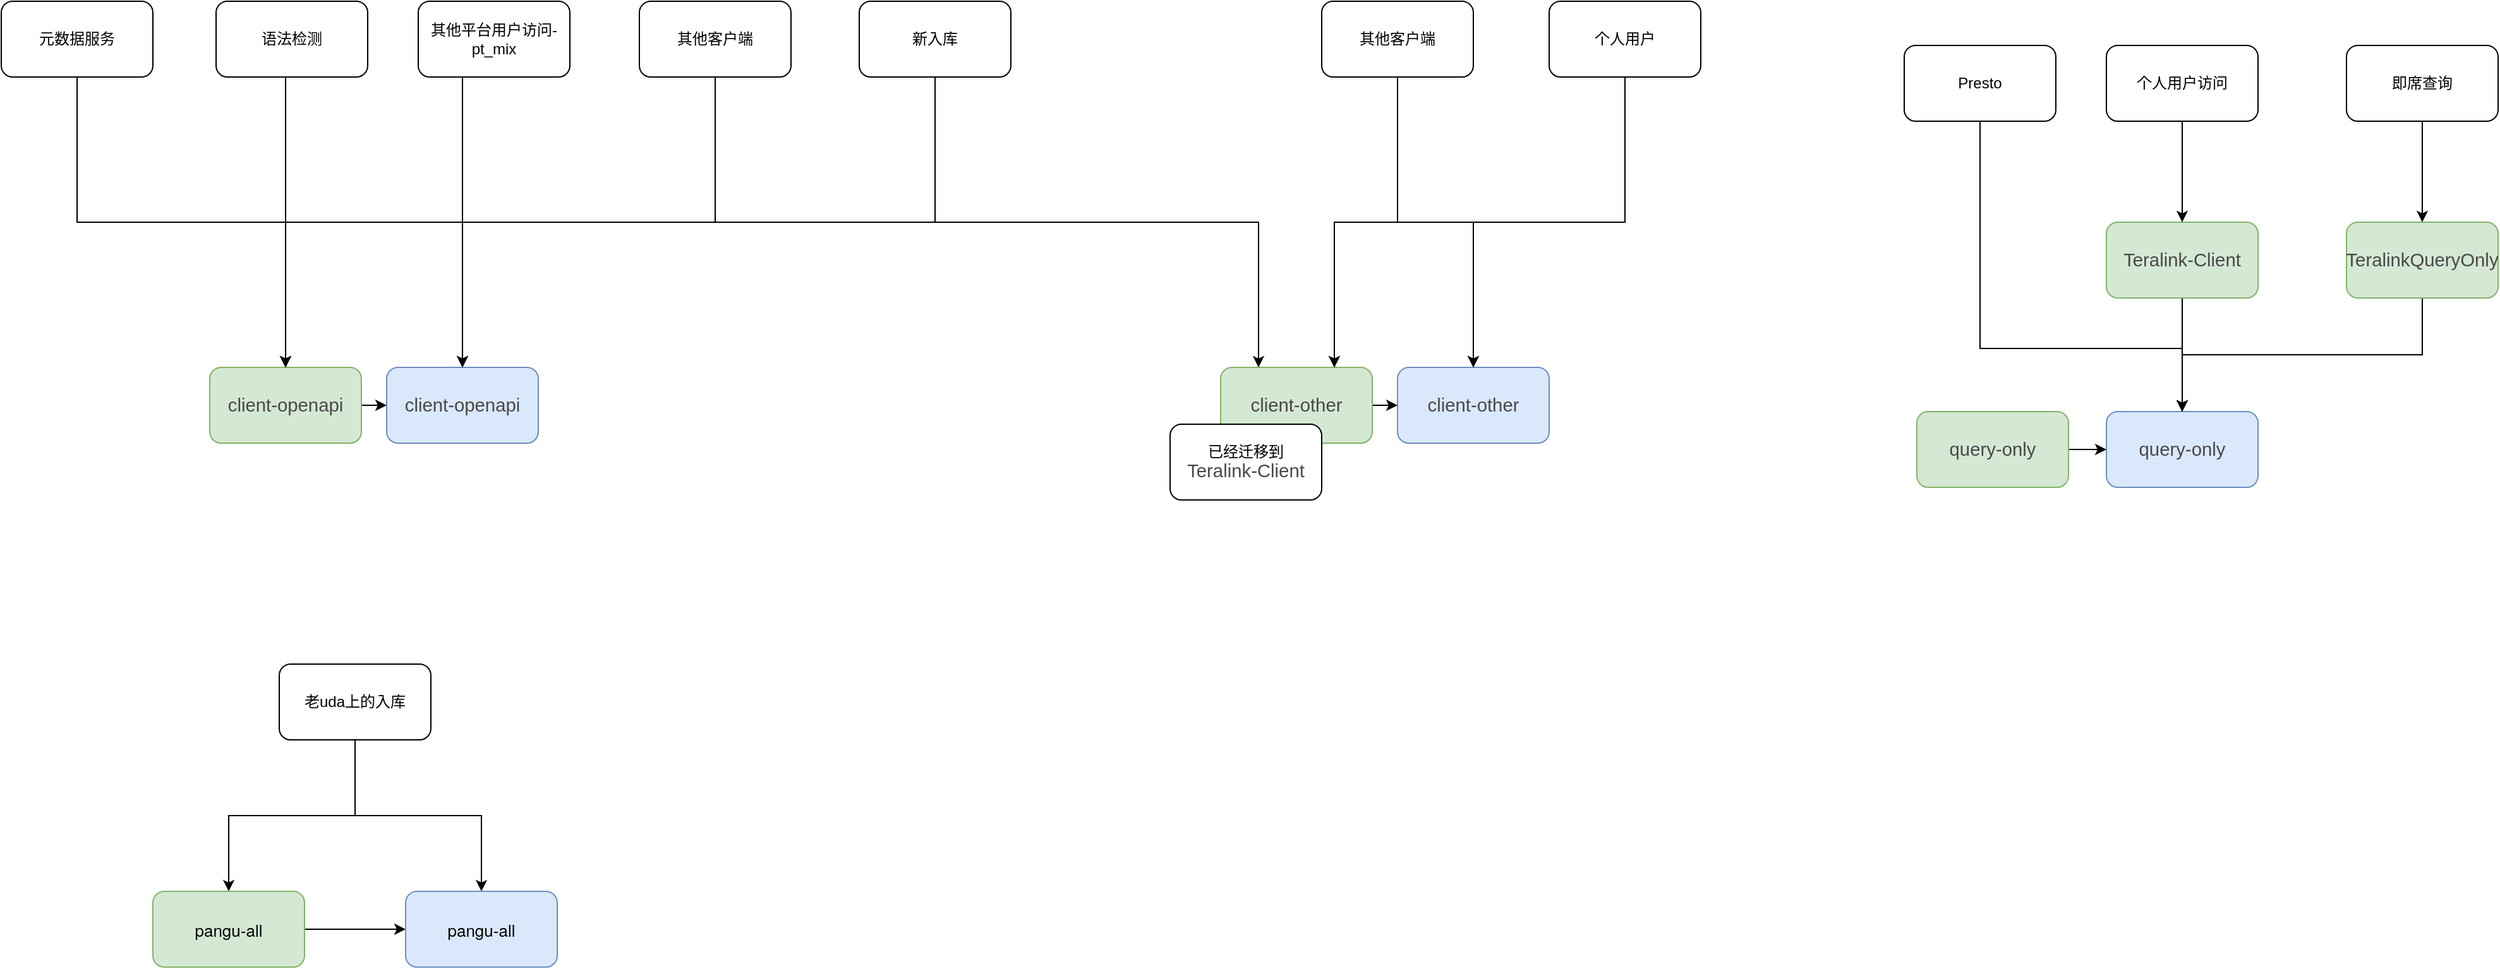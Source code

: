 <mxfile version="26.1.3">
  <diagram name="第 1 页" id="RIrgb-9weH6ln5AiGYGI">
    <mxGraphModel dx="2261" dy="786" grid="1" gridSize="10" guides="1" tooltips="1" connect="1" arrows="1" fold="1" page="1" pageScale="1" pageWidth="827" pageHeight="1169" math="0" shadow="0">
      <root>
        <mxCell id="0" />
        <mxCell id="1" parent="0" />
        <mxCell id="xrPU2MdsnwFTcZi8wqbZ-2" value="&lt;span data-copy-origin=&quot;https://shimo.zuoyebang.cc&quot; data-docs-delta=&quot;[[20,&amp;quot;client-openapi&amp;quot;,&amp;quot;inline-dir:\&amp;quot;ltr\&amp;quot;&amp;quot;]]&quot;&gt;&lt;p style=&quot;line-height: 100%;margin-bottom: 0pt;margin-top: 0pt;text-align: left;font-size: 11pt;color: #494949;&quot; class=&quot;ql-align-left ql-direction-ltr&quot; align=&quot;left&quot;&gt;&lt;span class=&quot;ql-author-10000003088&quot;&gt;client&lt;/span&gt;&lt;span class=&quot;ql-author-10000000992&quot;&gt;-openapi&lt;/span&gt;&lt;/p&gt;&lt;/span&gt;" style="rounded=1;whiteSpace=wrap;html=1;fillColor=#dae8fc;strokeColor=#6c8ebf;" parent="1" vertex="1">
          <mxGeometry x="40" y="605" width="120" height="60" as="geometry" />
        </mxCell>
        <mxCell id="xrPU2MdsnwFTcZi8wqbZ-3" value="&lt;span data-copy-origin=&quot;https://shimo.zuoyebang.cc&quot; data-docs-delta=&quot;[[20,&amp;quot;client-other&amp;quot;,&amp;quot;inline-dir:\&amp;quot;ltr\&amp;quot;&amp;quot;]]&quot;&gt;&lt;p style=&quot;line-height: 100%;margin-bottom: 0pt;margin-top: 0pt;font-size: 11pt;color: #494949;&quot; class=&quot;ql-direction-ltr&quot;&gt;&lt;span class=&quot;ql-author-10000000992&quot;&gt;client-other&lt;/span&gt;&lt;/p&gt;&lt;/span&gt;" style="rounded=1;whiteSpace=wrap;html=1;fillColor=#dae8fc;strokeColor=#6c8ebf;" parent="1" vertex="1">
          <mxGeometry x="840" y="605" width="120" height="60" as="geometry" />
        </mxCell>
        <mxCell id="xrPU2MdsnwFTcZi8wqbZ-5" value="&lt;span data-copy-origin=&quot;https://shimo.zuoyebang.cc&quot; data-docs-delta=&quot;[[20,&amp;quot;query-only&amp;quot;]]&quot;&gt;&lt;p style=&quot;line-height: 100%;margin-bottom: 0pt;margin-top: 0pt;text-align: left;font-size: 11pt;color: #494949;&quot; class=&quot;ql-align-left&quot; align=&quot;left&quot;&gt;&lt;span class=&quot;ql-author-10000003088&quot;&gt;query-only&lt;/span&gt;&lt;/p&gt;&lt;/span&gt;" style="rounded=1;whiteSpace=wrap;html=1;fillColor=#dae8fc;strokeColor=#6c8ebf;" parent="1" vertex="1">
          <mxGeometry x="1401" y="640" width="120" height="60" as="geometry" />
        </mxCell>
        <mxCell id="xrPU2MdsnwFTcZi8wqbZ-25" style="edgeStyle=orthogonalEdgeStyle;rounded=0;orthogonalLoop=1;jettySize=auto;html=1;exitX=1;exitY=0.5;exitDx=0;exitDy=0;entryX=0;entryY=0.5;entryDx=0;entryDy=0;" parent="1" source="xrPU2MdsnwFTcZi8wqbZ-6" target="xrPU2MdsnwFTcZi8wqbZ-2" edge="1">
          <mxGeometry relative="1" as="geometry" />
        </mxCell>
        <mxCell id="xrPU2MdsnwFTcZi8wqbZ-6" value="&lt;span data-copy-origin=&quot;https://shimo.zuoyebang.cc&quot; data-docs-delta=&quot;[[20,&amp;quot;client-openapi&amp;quot;,&amp;quot;inline-dir:\&amp;quot;ltr\&amp;quot;&amp;quot;]]&quot;&gt;&lt;p style=&quot;line-height: 100%;margin-bottom: 0pt;margin-top: 0pt;text-align: left;font-size: 11pt;color: #494949;&quot; class=&quot;ql-align-left ql-direction-ltr&quot; align=&quot;left&quot;&gt;&lt;span class=&quot;ql-author-10000003088&quot;&gt;client&lt;/span&gt;&lt;span class=&quot;ql-author-10000000992&quot;&gt;-openapi&lt;/span&gt;&lt;/p&gt;&lt;/span&gt;" style="rounded=1;whiteSpace=wrap;html=1;fillColor=#d5e8d4;strokeColor=#82b366;" parent="1" vertex="1">
          <mxGeometry x="-100" y="605" width="120" height="60" as="geometry" />
        </mxCell>
        <mxCell id="xrPU2MdsnwFTcZi8wqbZ-24" style="edgeStyle=orthogonalEdgeStyle;rounded=0;orthogonalLoop=1;jettySize=auto;html=1;exitX=1;exitY=0.5;exitDx=0;exitDy=0;entryX=0;entryY=0.5;entryDx=0;entryDy=0;" parent="1" source="xrPU2MdsnwFTcZi8wqbZ-7" target="xrPU2MdsnwFTcZi8wqbZ-3" edge="1">
          <mxGeometry relative="1" as="geometry" />
        </mxCell>
        <mxCell id="xrPU2MdsnwFTcZi8wqbZ-7" value="&lt;span data-copy-origin=&quot;https://shimo.zuoyebang.cc&quot; data-docs-delta=&quot;[[20,&amp;quot;client-other&amp;quot;,&amp;quot;inline-dir:\&amp;quot;ltr\&amp;quot;&amp;quot;]]&quot;&gt;&lt;p style=&quot;line-height: 100%;margin-bottom: 0pt;margin-top: 0pt;font-size: 11pt;color: #494949;&quot; class=&quot;ql-direction-ltr&quot;&gt;&lt;span class=&quot;ql-author-10000000992&quot;&gt;client-other&lt;/span&gt;&lt;/p&gt;&lt;/span&gt;" style="rounded=1;whiteSpace=wrap;html=1;fillColor=#d5e8d4;strokeColor=#82b366;" parent="1" vertex="1">
          <mxGeometry x="700" y="605" width="120" height="60" as="geometry" />
        </mxCell>
        <mxCell id="xrPU2MdsnwFTcZi8wqbZ-23" style="edgeStyle=orthogonalEdgeStyle;rounded=0;orthogonalLoop=1;jettySize=auto;html=1;exitX=1;exitY=0.5;exitDx=0;exitDy=0;entryX=0;entryY=0.5;entryDx=0;entryDy=0;" parent="1" source="xrPU2MdsnwFTcZi8wqbZ-8" target="xrPU2MdsnwFTcZi8wqbZ-5" edge="1">
          <mxGeometry relative="1" as="geometry" />
        </mxCell>
        <mxCell id="xrPU2MdsnwFTcZi8wqbZ-8" value="&lt;span data-copy-origin=&quot;https://shimo.zuoyebang.cc&quot; data-docs-delta=&quot;[[20,&amp;quot;query-only&amp;quot;]]&quot;&gt;&lt;p style=&quot;line-height: 100%;margin-bottom: 0pt;margin-top: 0pt;text-align: left;font-size: 11pt;color: #494949;&quot; class=&quot;ql-align-left&quot; align=&quot;left&quot;&gt;&lt;span class=&quot;ql-author-10000003088&quot;&gt;query-only&lt;/span&gt;&lt;/p&gt;&lt;/span&gt;" style="rounded=1;whiteSpace=wrap;html=1;fillColor=#d5e8d4;strokeColor=#82b366;" parent="1" vertex="1">
          <mxGeometry x="1251" y="640" width="120" height="60" as="geometry" />
        </mxCell>
        <mxCell id="xrPU2MdsnwFTcZi8wqbZ-16" style="edgeStyle=orthogonalEdgeStyle;rounded=0;orthogonalLoop=1;jettySize=auto;html=1;exitX=0.5;exitY=1;exitDx=0;exitDy=0;" parent="1" source="xrPU2MdsnwFTcZi8wqbZ-9" target="xrPU2MdsnwFTcZi8wqbZ-13" edge="1">
          <mxGeometry relative="1" as="geometry" />
        </mxCell>
        <mxCell id="xrPU2MdsnwFTcZi8wqbZ-9" value="即席查询" style="rounded=1;whiteSpace=wrap;html=1;" parent="1" vertex="1">
          <mxGeometry x="1591" y="350" width="120" height="60" as="geometry" />
        </mxCell>
        <mxCell id="xrPU2MdsnwFTcZi8wqbZ-17" style="edgeStyle=orthogonalEdgeStyle;rounded=0;orthogonalLoop=1;jettySize=auto;html=1;exitX=0.5;exitY=1;exitDx=0;exitDy=0;entryX=0.5;entryY=0;entryDx=0;entryDy=0;" parent="1" source="xrPU2MdsnwFTcZi8wqbZ-10" target="xrPU2MdsnwFTcZi8wqbZ-6" edge="1">
          <mxGeometry relative="1" as="geometry" />
        </mxCell>
        <mxCell id="xrPU2MdsnwFTcZi8wqbZ-10" value="元数据服务" style="rounded=1;whiteSpace=wrap;html=1;" parent="1" vertex="1">
          <mxGeometry x="-265" y="315" width="120" height="60" as="geometry" />
        </mxCell>
        <mxCell id="xrPU2MdsnwFTcZi8wqbZ-18" style="edgeStyle=orthogonalEdgeStyle;rounded=0;orthogonalLoop=1;jettySize=auto;html=1;exitX=0.5;exitY=1;exitDx=0;exitDy=0;entryX=0.5;entryY=0;entryDx=0;entryDy=0;" parent="1" source="xrPU2MdsnwFTcZi8wqbZ-11" target="xrPU2MdsnwFTcZi8wqbZ-6" edge="1">
          <mxGeometry relative="1" as="geometry">
            <Array as="points">
              <mxPoint x="-40" y="375" />
            </Array>
          </mxGeometry>
        </mxCell>
        <mxCell id="xrPU2MdsnwFTcZi8wqbZ-11" value="语法检测" style="rounded=1;whiteSpace=wrap;html=1;" parent="1" vertex="1">
          <mxGeometry x="-95" y="315" width="120" height="60" as="geometry" />
        </mxCell>
        <mxCell id="xrPU2MdsnwFTcZi8wqbZ-14" style="edgeStyle=orthogonalEdgeStyle;rounded=0;orthogonalLoop=1;jettySize=auto;html=1;exitX=0.5;exitY=1;exitDx=0;exitDy=0;entryX=0.5;entryY=0;entryDx=0;entryDy=0;" parent="1" source="xrPU2MdsnwFTcZi8wqbZ-12" target="xrPU2MdsnwFTcZi8wqbZ-5" edge="1">
          <mxGeometry relative="1" as="geometry" />
        </mxCell>
        <mxCell id="xrPU2MdsnwFTcZi8wqbZ-12" value="&lt;span data-copy-origin=&quot;https://shimo.zuoyebang.cc&quot; data-docs-delta=&quot;[[20,&amp;quot;query-only&amp;quot;]]&quot;&gt;&lt;p style=&quot;line-height: 100%; margin-bottom: 0pt; margin-top: 0pt; text-align: left; font-size: 11pt; color: rgb(73, 73, 73);&quot; class=&quot;ql-align-left&quot; align=&quot;left&quot;&gt;Teralink-Client&lt;/p&gt;&lt;/span&gt;" style="rounded=1;whiteSpace=wrap;html=1;fillColor=#d5e8d4;strokeColor=#82b366;" parent="1" vertex="1">
          <mxGeometry x="1401" y="490" width="120" height="60" as="geometry" />
        </mxCell>
        <mxCell id="xrPU2MdsnwFTcZi8wqbZ-35" style="edgeStyle=orthogonalEdgeStyle;rounded=0;orthogonalLoop=1;jettySize=auto;html=1;exitX=0.5;exitY=1;exitDx=0;exitDy=0;entryX=0.5;entryY=0;entryDx=0;entryDy=0;" parent="1" source="xrPU2MdsnwFTcZi8wqbZ-13" target="xrPU2MdsnwFTcZi8wqbZ-5" edge="1">
          <mxGeometry relative="1" as="geometry" />
        </mxCell>
        <mxCell id="xrPU2MdsnwFTcZi8wqbZ-13" value="&lt;span data-copy-origin=&quot;https://shimo.zuoyebang.cc&quot; data-docs-delta=&quot;[[20,&amp;quot;query-only&amp;quot;]]&quot;&gt;&lt;p style=&quot;line-height: 100%; margin-bottom: 0pt; margin-top: 0pt; text-align: left; font-size: 11pt; color: rgb(73, 73, 73);&quot; class=&quot;ql-align-left&quot; align=&quot;left&quot;&gt;TeralinkQueryOnly&lt;/p&gt;&lt;/span&gt;" style="rounded=1;whiteSpace=wrap;html=1;fillColor=#d5e8d4;strokeColor=#82b366;" parent="1" vertex="1">
          <mxGeometry x="1591" y="490" width="120" height="60" as="geometry" />
        </mxCell>
        <mxCell id="xrPU2MdsnwFTcZi8wqbZ-20" style="edgeStyle=orthogonalEdgeStyle;rounded=0;orthogonalLoop=1;jettySize=auto;html=1;exitX=0.5;exitY=1;exitDx=0;exitDy=0;" parent="1" source="xrPU2MdsnwFTcZi8wqbZ-19" edge="1">
          <mxGeometry relative="1" as="geometry">
            <mxPoint x="-40" y="605" as="targetPoint" />
            <Array as="points">
              <mxPoint x="100" y="375" />
              <mxPoint x="100" y="490" />
              <mxPoint x="-40" y="490" />
            </Array>
          </mxGeometry>
        </mxCell>
        <mxCell id="xrPU2MdsnwFTcZi8wqbZ-19" value="其他平台用户访问-pt_mix" style="rounded=1;whiteSpace=wrap;html=1;" parent="1" vertex="1">
          <mxGeometry x="65" y="315" width="120" height="60" as="geometry" />
        </mxCell>
        <mxCell id="xrPU2MdsnwFTcZi8wqbZ-22" style="edgeStyle=orthogonalEdgeStyle;rounded=0;orthogonalLoop=1;jettySize=auto;html=1;exitX=0.5;exitY=1;exitDx=0;exitDy=0;entryX=0.5;entryY=0;entryDx=0;entryDy=0;" parent="1" source="xrPU2MdsnwFTcZi8wqbZ-21" target="xrPU2MdsnwFTcZi8wqbZ-12" edge="1">
          <mxGeometry relative="1" as="geometry" />
        </mxCell>
        <mxCell id="xrPU2MdsnwFTcZi8wqbZ-21" value="个人用户访问" style="rounded=1;whiteSpace=wrap;html=1;" parent="1" vertex="1">
          <mxGeometry x="1401" y="350" width="120" height="60" as="geometry" />
        </mxCell>
        <mxCell id="xrPU2MdsnwFTcZi8wqbZ-36" style="edgeStyle=orthogonalEdgeStyle;rounded=0;orthogonalLoop=1;jettySize=auto;html=1;exitX=0.5;exitY=1;exitDx=0;exitDy=0;" parent="1" source="xrPU2MdsnwFTcZi8wqbZ-31" target="xrPU2MdsnwFTcZi8wqbZ-5" edge="1">
          <mxGeometry relative="1" as="geometry">
            <Array as="points">
              <mxPoint x="1301" y="590" />
              <mxPoint x="1461" y="590" />
            </Array>
          </mxGeometry>
        </mxCell>
        <mxCell id="xrPU2MdsnwFTcZi8wqbZ-31" value="Presto" style="rounded=1;whiteSpace=wrap;html=1;" parent="1" vertex="1">
          <mxGeometry x="1241" y="350" width="120" height="60" as="geometry" />
        </mxCell>
        <mxCell id="4RsCh8lbGMEQGSuMLzmM-11" style="edgeStyle=orthogonalEdgeStyle;rounded=0;orthogonalLoop=1;jettySize=auto;html=1;exitX=0.5;exitY=1;exitDx=0;exitDy=0;entryX=0.75;entryY=0;entryDx=0;entryDy=0;" edge="1" parent="1" source="xrPU2MdsnwFTcZi8wqbZ-37" target="xrPU2MdsnwFTcZi8wqbZ-7">
          <mxGeometry relative="1" as="geometry" />
        </mxCell>
        <mxCell id="4RsCh8lbGMEQGSuMLzmM-12" style="edgeStyle=orthogonalEdgeStyle;rounded=0;orthogonalLoop=1;jettySize=auto;html=1;exitX=0.5;exitY=1;exitDx=0;exitDy=0;entryX=0.5;entryY=0;entryDx=0;entryDy=0;" edge="1" parent="1" source="xrPU2MdsnwFTcZi8wqbZ-37" target="xrPU2MdsnwFTcZi8wqbZ-3">
          <mxGeometry relative="1" as="geometry" />
        </mxCell>
        <mxCell id="xrPU2MdsnwFTcZi8wqbZ-37" value="其他客户端" style="rounded=1;whiteSpace=wrap;html=1;" parent="1" vertex="1">
          <mxGeometry x="780" y="315" width="120" height="60" as="geometry" />
        </mxCell>
        <mxCell id="xrPU2MdsnwFTcZi8wqbZ-39" value="已经迁移到&lt;br&gt;&lt;span style=&quot;color: rgb(73, 73, 73); font-size: 14.667px; text-align: left;&quot;&gt;Teralink-Client&lt;/span&gt;" style="rounded=1;whiteSpace=wrap;html=1;" parent="1" vertex="1">
          <mxGeometry x="660" y="650" width="120" height="60" as="geometry" />
        </mxCell>
        <mxCell id="xrPU2MdsnwFTcZi8wqbZ-42" style="edgeStyle=orthogonalEdgeStyle;rounded=0;orthogonalLoop=1;jettySize=auto;html=1;exitX=0.5;exitY=1;exitDx=0;exitDy=0;entryX=0.5;entryY=0;entryDx=0;entryDy=0;" parent="1" source="xrPU2MdsnwFTcZi8wqbZ-41" target="xrPU2MdsnwFTcZi8wqbZ-2" edge="1">
          <mxGeometry relative="1" as="geometry">
            <Array as="points">
              <mxPoint x="300" y="490" />
              <mxPoint x="100" y="490" />
            </Array>
          </mxGeometry>
        </mxCell>
        <mxCell id="xrPU2MdsnwFTcZi8wqbZ-41" value="其他客户端" style="rounded=1;whiteSpace=wrap;html=1;" parent="1" vertex="1">
          <mxGeometry x="240" y="315" width="120" height="60" as="geometry" />
        </mxCell>
        <mxCell id="Ast3tfPuwI5kJndlofCZ-5" style="edgeStyle=orthogonalEdgeStyle;rounded=0;orthogonalLoop=1;jettySize=auto;html=1;exitX=0.5;exitY=1;exitDx=0;exitDy=0;entryX=0.5;entryY=0;entryDx=0;entryDy=0;" parent="1" source="Ast3tfPuwI5kJndlofCZ-1" target="Ast3tfPuwI5kJndlofCZ-2" edge="1">
          <mxGeometry relative="1" as="geometry" />
        </mxCell>
        <mxCell id="Ast3tfPuwI5kJndlofCZ-6" style="edgeStyle=orthogonalEdgeStyle;rounded=0;orthogonalLoop=1;jettySize=auto;html=1;exitX=0.5;exitY=1;exitDx=0;exitDy=0;entryX=0.5;entryY=0;entryDx=0;entryDy=0;" parent="1" source="Ast3tfPuwI5kJndlofCZ-1" target="Ast3tfPuwI5kJndlofCZ-3" edge="1">
          <mxGeometry relative="1" as="geometry" />
        </mxCell>
        <mxCell id="Ast3tfPuwI5kJndlofCZ-1" value="老uda上的入库" style="rounded=1;whiteSpace=wrap;html=1;" parent="1" vertex="1">
          <mxGeometry x="-45" y="840" width="120" height="60" as="geometry" />
        </mxCell>
        <mxCell id="Ast3tfPuwI5kJndlofCZ-4" style="edgeStyle=orthogonalEdgeStyle;rounded=0;orthogonalLoop=1;jettySize=auto;html=1;exitX=1;exitY=0.5;exitDx=0;exitDy=0;entryX=0;entryY=0.5;entryDx=0;entryDy=0;" parent="1" source="Ast3tfPuwI5kJndlofCZ-2" target="Ast3tfPuwI5kJndlofCZ-3" edge="1">
          <mxGeometry relative="1" as="geometry" />
        </mxCell>
        <mxCell id="Ast3tfPuwI5kJndlofCZ-2" value="&lt;p style=&quot;margin: 0px; font-variant-numeric: normal; font-variant-east-asian: normal; font-variant-alternates: normal; font-kerning: auto; font-optical-sizing: auto; font-feature-settings: normal; font-variation-settings: normal; font-variant-position: normal; font-stretch: normal; font-size: 13px; line-height: normal; font-family: &amp;quot;Helvetica Neue&amp;quot;; text-align: start;&quot; class=&quot;p1&quot;&gt;pangu-all&lt;/p&gt;" style="rounded=1;whiteSpace=wrap;html=1;fillColor=#d5e8d4;strokeColor=#82b366;" parent="1" vertex="1">
          <mxGeometry x="-145" y="1020" width="120" height="60" as="geometry" />
        </mxCell>
        <mxCell id="Ast3tfPuwI5kJndlofCZ-3" value="&lt;p style=&quot;margin: 0px; font-variant-numeric: normal; font-variant-east-asian: normal; font-variant-alternates: normal; font-kerning: auto; font-optical-sizing: auto; font-feature-settings: normal; font-variation-settings: normal; font-variant-position: normal; font-stretch: normal; font-size: 13px; line-height: normal; font-family: &amp;quot;Helvetica Neue&amp;quot;; text-align: start;&quot; class=&quot;p1&quot;&gt;pangu-all&lt;/p&gt;" style="rounded=1;whiteSpace=wrap;html=1;fillColor=#dae8fc;strokeColor=#6c8ebf;" parent="1" vertex="1">
          <mxGeometry x="55" y="1020" width="120" height="60" as="geometry" />
        </mxCell>
        <mxCell id="4RsCh8lbGMEQGSuMLzmM-9" style="edgeStyle=orthogonalEdgeStyle;rounded=0;orthogonalLoop=1;jettySize=auto;html=1;exitX=0.5;exitY=1;exitDx=0;exitDy=0;entryX=0.5;entryY=0;entryDx=0;entryDy=0;" edge="1" parent="1" source="4RsCh8lbGMEQGSuMLzmM-2" target="xrPU2MdsnwFTcZi8wqbZ-2">
          <mxGeometry relative="1" as="geometry" />
        </mxCell>
        <mxCell id="4RsCh8lbGMEQGSuMLzmM-10" style="edgeStyle=orthogonalEdgeStyle;rounded=0;orthogonalLoop=1;jettySize=auto;html=1;exitX=0.5;exitY=1;exitDx=0;exitDy=0;entryX=0.25;entryY=0;entryDx=0;entryDy=0;" edge="1" parent="1" source="4RsCh8lbGMEQGSuMLzmM-2" target="xrPU2MdsnwFTcZi8wqbZ-7">
          <mxGeometry relative="1" as="geometry" />
        </mxCell>
        <mxCell id="4RsCh8lbGMEQGSuMLzmM-2" value="新入库" style="rounded=1;whiteSpace=wrap;html=1;" vertex="1" parent="1">
          <mxGeometry x="414" y="315" width="120" height="60" as="geometry" />
        </mxCell>
        <mxCell id="4RsCh8lbGMEQGSuMLzmM-14" style="edgeStyle=orthogonalEdgeStyle;rounded=0;orthogonalLoop=1;jettySize=auto;html=1;exitX=0.5;exitY=1;exitDx=0;exitDy=0;entryX=0.75;entryY=0;entryDx=0;entryDy=0;" edge="1" parent="1" source="4RsCh8lbGMEQGSuMLzmM-13" target="xrPU2MdsnwFTcZi8wqbZ-7">
          <mxGeometry relative="1" as="geometry" />
        </mxCell>
        <mxCell id="4RsCh8lbGMEQGSuMLzmM-15" style="edgeStyle=orthogonalEdgeStyle;rounded=0;orthogonalLoop=1;jettySize=auto;html=1;exitX=0.5;exitY=1;exitDx=0;exitDy=0;entryX=0.5;entryY=0;entryDx=0;entryDy=0;" edge="1" parent="1" source="4RsCh8lbGMEQGSuMLzmM-13" target="xrPU2MdsnwFTcZi8wqbZ-3">
          <mxGeometry relative="1" as="geometry" />
        </mxCell>
        <mxCell id="4RsCh8lbGMEQGSuMLzmM-13" value="个人用户" style="rounded=1;whiteSpace=wrap;html=1;" vertex="1" parent="1">
          <mxGeometry x="960" y="315" width="120" height="60" as="geometry" />
        </mxCell>
      </root>
    </mxGraphModel>
  </diagram>
</mxfile>
